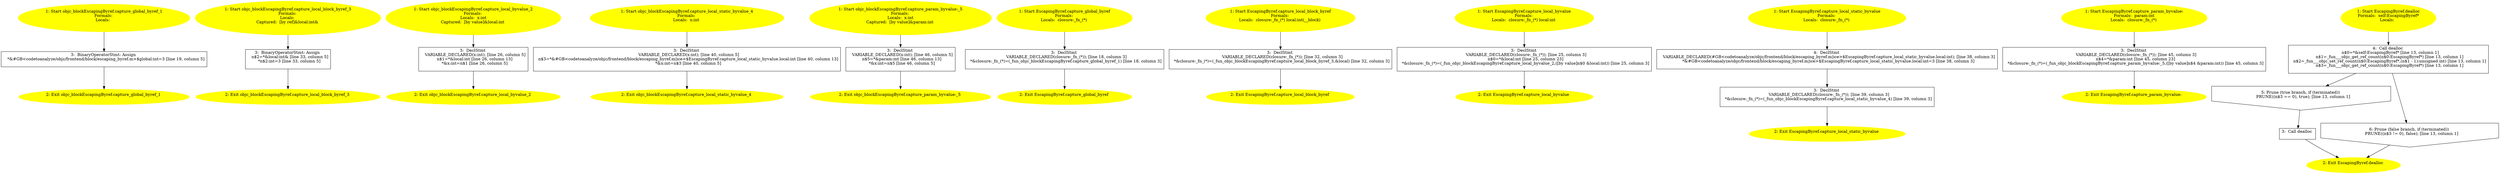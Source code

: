 /* @generated */
digraph cfg {
"objc_blockEscapingByref.capture_global_byref_1.71c6ece6ee30cbceb6bb1ac4222fc774_1" [label="1: Start objc_blockEscapingByref.capture_global_byref_1\nFormals: \nLocals:  \n  " color=yellow style=filled]
	

	 "objc_blockEscapingByref.capture_global_byref_1.71c6ece6ee30cbceb6bb1ac4222fc774_1" -> "objc_blockEscapingByref.capture_global_byref_1.71c6ece6ee30cbceb6bb1ac4222fc774_3" ;
"objc_blockEscapingByref.capture_global_byref_1.71c6ece6ee30cbceb6bb1ac4222fc774_2" [label="2: Exit objc_blockEscapingByref.capture_global_byref_1 \n  " color=yellow style=filled]
	

"objc_blockEscapingByref.capture_global_byref_1.71c6ece6ee30cbceb6bb1ac4222fc774_3" [label="3:  BinaryOperatorStmt: Assign \n   *&#GB<codetoanalyze/objc/frontend/block/escaping_byref.m>$global:int=3 [line 19, column 5]\n " shape="box"]
	

	 "objc_blockEscapingByref.capture_global_byref_1.71c6ece6ee30cbceb6bb1ac4222fc774_3" -> "objc_blockEscapingByref.capture_global_byref_1.71c6ece6ee30cbceb6bb1ac4222fc774_2" ;
"objc_blockEscapingByref.capture_local_block_byref_3.e3584f1ccd5f005a0c753b9bf434cd37_1" [label="1: Start objc_blockEscapingByref.capture_local_block_byref_3\nFormals: \nLocals: \nCaptured:  [by ref]&local:int& \n  " color=yellow style=filled]
	

	 "objc_blockEscapingByref.capture_local_block_byref_3.e3584f1ccd5f005a0c753b9bf434cd37_1" -> "objc_blockEscapingByref.capture_local_block_byref_3.e3584f1ccd5f005a0c753b9bf434cd37_3" ;
"objc_blockEscapingByref.capture_local_block_byref_3.e3584f1ccd5f005a0c753b9bf434cd37_2" [label="2: Exit objc_blockEscapingByref.capture_local_block_byref_3 \n  " color=yellow style=filled]
	

"objc_blockEscapingByref.capture_local_block_byref_3.e3584f1ccd5f005a0c753b9bf434cd37_3" [label="3:  BinaryOperatorStmt: Assign \n   n$2=*&local:int& [line 33, column 5]\n  *n$2:int=3 [line 33, column 5]\n " shape="box"]
	

	 "objc_blockEscapingByref.capture_local_block_byref_3.e3584f1ccd5f005a0c753b9bf434cd37_3" -> "objc_blockEscapingByref.capture_local_block_byref_3.e3584f1ccd5f005a0c753b9bf434cd37_2" ;
"objc_blockEscapingByref.capture_local_byvalue_2.f19e514fa65b29c94c8ca5dfb300d895_1" [label="1: Start objc_blockEscapingByref.capture_local_byvalue_2\nFormals: \nLocals:  x:int\nCaptured:  [by value]&local:int \n  " color=yellow style=filled]
	

	 "objc_blockEscapingByref.capture_local_byvalue_2.f19e514fa65b29c94c8ca5dfb300d895_1" -> "objc_blockEscapingByref.capture_local_byvalue_2.f19e514fa65b29c94c8ca5dfb300d895_3" ;
"objc_blockEscapingByref.capture_local_byvalue_2.f19e514fa65b29c94c8ca5dfb300d895_2" [label="2: Exit objc_blockEscapingByref.capture_local_byvalue_2 \n  " color=yellow style=filled]
	

"objc_blockEscapingByref.capture_local_byvalue_2.f19e514fa65b29c94c8ca5dfb300d895_3" [label="3:  DeclStmt \n   VARIABLE_DECLARED(x:int); [line 26, column 5]\n  n$1=*&local:int [line 26, column 13]\n  *&x:int=n$1 [line 26, column 5]\n " shape="box"]
	

	 "objc_blockEscapingByref.capture_local_byvalue_2.f19e514fa65b29c94c8ca5dfb300d895_3" -> "objc_blockEscapingByref.capture_local_byvalue_2.f19e514fa65b29c94c8ca5dfb300d895_2" ;
"objc_blockEscapingByref.capture_local_static_byvalue_4.c3f6724a818e1f8b6ce2010807ddaa98_1" [label="1: Start objc_blockEscapingByref.capture_local_static_byvalue_4\nFormals: \nLocals:  x:int \n  " color=yellow style=filled]
	

	 "objc_blockEscapingByref.capture_local_static_byvalue_4.c3f6724a818e1f8b6ce2010807ddaa98_1" -> "objc_blockEscapingByref.capture_local_static_byvalue_4.c3f6724a818e1f8b6ce2010807ddaa98_3" ;
"objc_blockEscapingByref.capture_local_static_byvalue_4.c3f6724a818e1f8b6ce2010807ddaa98_2" [label="2: Exit objc_blockEscapingByref.capture_local_static_byvalue_4 \n  " color=yellow style=filled]
	

"objc_blockEscapingByref.capture_local_static_byvalue_4.c3f6724a818e1f8b6ce2010807ddaa98_3" [label="3:  DeclStmt \n   VARIABLE_DECLARED(x:int); [line 40, column 5]\n  n$3=*&#GB<codetoanalyze/objc/frontend/block/escaping_byref.m|ice>$EscapingByref.capture_local_static_byvalue.local:int [line 40, column 13]\n  *&x:int=n$3 [line 40, column 5]\n " shape="box"]
	

	 "objc_blockEscapingByref.capture_local_static_byvalue_4.c3f6724a818e1f8b6ce2010807ddaa98_3" -> "objc_blockEscapingByref.capture_local_static_byvalue_4.c3f6724a818e1f8b6ce2010807ddaa98_2" ;
"objc_blockEscapingByref.capture_param_byvalue:_5.f5bb82a8a518c0c4d631c0f262866fb5_1" [label="1: Start objc_blockEscapingByref.capture_param_byvalue:_5\nFormals: \nLocals:  x:int\nCaptured:  [by value]&param:int \n  " color=yellow style=filled]
	

	 "objc_blockEscapingByref.capture_param_byvalue:_5.f5bb82a8a518c0c4d631c0f262866fb5_1" -> "objc_blockEscapingByref.capture_param_byvalue:_5.f5bb82a8a518c0c4d631c0f262866fb5_3" ;
"objc_blockEscapingByref.capture_param_byvalue:_5.f5bb82a8a518c0c4d631c0f262866fb5_2" [label="2: Exit objc_blockEscapingByref.capture_param_byvalue:_5 \n  " color=yellow style=filled]
	

"objc_blockEscapingByref.capture_param_byvalue:_5.f5bb82a8a518c0c4d631c0f262866fb5_3" [label="3:  DeclStmt \n   VARIABLE_DECLARED(x:int); [line 46, column 5]\n  n$5=*&param:int [line 46, column 13]\n  *&x:int=n$5 [line 46, column 5]\n " shape="box"]
	

	 "objc_blockEscapingByref.capture_param_byvalue:_5.f5bb82a8a518c0c4d631c0f262866fb5_3" -> "objc_blockEscapingByref.capture_param_byvalue:_5.f5bb82a8a518c0c4d631c0f262866fb5_2" ;
"capture_global_byref#EscapingByref#class.d5798002ff336b6db40d170c64f79dfa_1" [label="1: Start EscapingByref.capture_global_byref\nFormals: \nLocals:  closure:_fn_(*) \n  " color=yellow style=filled]
	

	 "capture_global_byref#EscapingByref#class.d5798002ff336b6db40d170c64f79dfa_1" -> "capture_global_byref#EscapingByref#class.d5798002ff336b6db40d170c64f79dfa_3" ;
"capture_global_byref#EscapingByref#class.d5798002ff336b6db40d170c64f79dfa_2" [label="2: Exit EscapingByref.capture_global_byref \n  " color=yellow style=filled]
	

"capture_global_byref#EscapingByref#class.d5798002ff336b6db40d170c64f79dfa_3" [label="3:  DeclStmt \n   VARIABLE_DECLARED(closure:_fn_(*)); [line 18, column 3]\n  *&closure:_fn_(*)=(_fun_objc_blockEscapingByref.capture_global_byref_1) [line 18, column 3]\n " shape="box"]
	

	 "capture_global_byref#EscapingByref#class.d5798002ff336b6db40d170c64f79dfa_3" -> "capture_global_byref#EscapingByref#class.d5798002ff336b6db40d170c64f79dfa_2" ;
"capture_local_block_byref#EscapingByref#class.6666a6c7666ee99b965268341dfff1ed_1" [label="1: Start EscapingByref.capture_local_block_byref\nFormals: \nLocals:  closure:_fn_(*) local:int(__block) \n  " color=yellow style=filled]
	

	 "capture_local_block_byref#EscapingByref#class.6666a6c7666ee99b965268341dfff1ed_1" -> "capture_local_block_byref#EscapingByref#class.6666a6c7666ee99b965268341dfff1ed_3" ;
"capture_local_block_byref#EscapingByref#class.6666a6c7666ee99b965268341dfff1ed_2" [label="2: Exit EscapingByref.capture_local_block_byref \n  " color=yellow style=filled]
	

"capture_local_block_byref#EscapingByref#class.6666a6c7666ee99b965268341dfff1ed_3" [label="3:  DeclStmt \n   VARIABLE_DECLARED(closure:_fn_(*)); [line 32, column 3]\n  *&closure:_fn_(*)=(_fun_objc_blockEscapingByref.capture_local_block_byref_3,&local) [line 32, column 3]\n " shape="box"]
	

	 "capture_local_block_byref#EscapingByref#class.6666a6c7666ee99b965268341dfff1ed_3" -> "capture_local_block_byref#EscapingByref#class.6666a6c7666ee99b965268341dfff1ed_2" ;
"capture_local_byvalue#EscapingByref#class.1125724b2218b1f9ed9626a91a882cd6_1" [label="1: Start EscapingByref.capture_local_byvalue\nFormals: \nLocals:  closure:_fn_(*) local:int \n  " color=yellow style=filled]
	

	 "capture_local_byvalue#EscapingByref#class.1125724b2218b1f9ed9626a91a882cd6_1" -> "capture_local_byvalue#EscapingByref#class.1125724b2218b1f9ed9626a91a882cd6_3" ;
"capture_local_byvalue#EscapingByref#class.1125724b2218b1f9ed9626a91a882cd6_2" [label="2: Exit EscapingByref.capture_local_byvalue \n  " color=yellow style=filled]
	

"capture_local_byvalue#EscapingByref#class.1125724b2218b1f9ed9626a91a882cd6_3" [label="3:  DeclStmt \n   VARIABLE_DECLARED(closure:_fn_(*)); [line 25, column 3]\n  n$0=*&local:int [line 25, column 23]\n  *&closure:_fn_(*)=(_fun_objc_blockEscapingByref.capture_local_byvalue_2,([by value]n$0 &local:int)) [line 25, column 3]\n " shape="box"]
	

	 "capture_local_byvalue#EscapingByref#class.1125724b2218b1f9ed9626a91a882cd6_3" -> "capture_local_byvalue#EscapingByref#class.1125724b2218b1f9ed9626a91a882cd6_2" ;
"capture_local_static_byvalue#EscapingByref#class.62aaa1df15079c55c89f40cca7b36f49_1" [label="1: Start EscapingByref.capture_local_static_byvalue\nFormals: \nLocals:  closure:_fn_(*) \n  " color=yellow style=filled]
	

	 "capture_local_static_byvalue#EscapingByref#class.62aaa1df15079c55c89f40cca7b36f49_1" -> "capture_local_static_byvalue#EscapingByref#class.62aaa1df15079c55c89f40cca7b36f49_4" ;
"capture_local_static_byvalue#EscapingByref#class.62aaa1df15079c55c89f40cca7b36f49_2" [label="2: Exit EscapingByref.capture_local_static_byvalue \n  " color=yellow style=filled]
	

"capture_local_static_byvalue#EscapingByref#class.62aaa1df15079c55c89f40cca7b36f49_3" [label="3:  DeclStmt \n   VARIABLE_DECLARED(closure:_fn_(*)); [line 39, column 3]\n  *&closure:_fn_(*)=(_fun_objc_blockEscapingByref.capture_local_static_byvalue_4) [line 39, column 3]\n " shape="box"]
	

	 "capture_local_static_byvalue#EscapingByref#class.62aaa1df15079c55c89f40cca7b36f49_3" -> "capture_local_static_byvalue#EscapingByref#class.62aaa1df15079c55c89f40cca7b36f49_2" ;
"capture_local_static_byvalue#EscapingByref#class.62aaa1df15079c55c89f40cca7b36f49_4" [label="4:  DeclStmt \n   VARIABLE_DECLARED(#GB<codetoanalyze/objc/frontend/block/escaping_byref.m|ice>$EscapingByref.capture_local_static_byvalue.local:int); [line 38, column 3]\n  *&#GB<codetoanalyze/objc/frontend/block/escaping_byref.m|ice>$EscapingByref.capture_local_static_byvalue.local:int=3 [line 38, column 3]\n " shape="box"]
	

	 "capture_local_static_byvalue#EscapingByref#class.62aaa1df15079c55c89f40cca7b36f49_4" -> "capture_local_static_byvalue#EscapingByref#class.62aaa1df15079c55c89f40cca7b36f49_3" ;
"capture_param_byvalue:#EscapingByref#class.53132577f6f77d4aff66fe10ebd3eee9_1" [label="1: Start EscapingByref.capture_param_byvalue:\nFormals:  param:int\nLocals:  closure:_fn_(*) \n  " color=yellow style=filled]
	

	 "capture_param_byvalue:#EscapingByref#class.53132577f6f77d4aff66fe10ebd3eee9_1" -> "capture_param_byvalue:#EscapingByref#class.53132577f6f77d4aff66fe10ebd3eee9_3" ;
"capture_param_byvalue:#EscapingByref#class.53132577f6f77d4aff66fe10ebd3eee9_2" [label="2: Exit EscapingByref.capture_param_byvalue: \n  " color=yellow style=filled]
	

"capture_param_byvalue:#EscapingByref#class.53132577f6f77d4aff66fe10ebd3eee9_3" [label="3:  DeclStmt \n   VARIABLE_DECLARED(closure:_fn_(*)); [line 45, column 3]\n  n$4=*&param:int [line 45, column 23]\n  *&closure:_fn_(*)=(_fun_objc_blockEscapingByref.capture_param_byvalue:_5,([by value]n$4 &param:int)) [line 45, column 3]\n " shape="box"]
	

	 "capture_param_byvalue:#EscapingByref#class.53132577f6f77d4aff66fe10ebd3eee9_3" -> "capture_param_byvalue:#EscapingByref#class.53132577f6f77d4aff66fe10ebd3eee9_2" ;
"dealloc#EscapingByref#instance.40517e59a0de2ec4636441123541bfef_1" [label="1: Start EscapingByref.dealloc\nFormals:  self:EscapingByref*\nLocals:  \n  " color=yellow style=filled]
	

	 "dealloc#EscapingByref#instance.40517e59a0de2ec4636441123541bfef_1" -> "dealloc#EscapingByref#instance.40517e59a0de2ec4636441123541bfef_4" ;
"dealloc#EscapingByref#instance.40517e59a0de2ec4636441123541bfef_2" [label="2: Exit EscapingByref.dealloc \n  " color=yellow style=filled]
	

"dealloc#EscapingByref#instance.40517e59a0de2ec4636441123541bfef_3" [label="3:  Call dealloc \n  " shape="box"]
	

	 "dealloc#EscapingByref#instance.40517e59a0de2ec4636441123541bfef_3" -> "dealloc#EscapingByref#instance.40517e59a0de2ec4636441123541bfef_2" ;
"dealloc#EscapingByref#instance.40517e59a0de2ec4636441123541bfef_4" [label="4:  Call dealloc \n   n$0=*&self:EscapingByref* [line 13, column 1]\n  n$1=_fun___objc_get_ref_count(n$0:EscapingByref*) [line 13, column 1]\n  n$2=_fun___objc_set_ref_count(n$0:EscapingByref*,(n$1 - 1):unsigned int) [line 13, column 1]\n  n$3=_fun___objc_get_ref_count(n$0:EscapingByref*) [line 13, column 1]\n " shape="box"]
	

	 "dealloc#EscapingByref#instance.40517e59a0de2ec4636441123541bfef_4" -> "dealloc#EscapingByref#instance.40517e59a0de2ec4636441123541bfef_5" ;
	 "dealloc#EscapingByref#instance.40517e59a0de2ec4636441123541bfef_4" -> "dealloc#EscapingByref#instance.40517e59a0de2ec4636441123541bfef_6" ;
"dealloc#EscapingByref#instance.40517e59a0de2ec4636441123541bfef_5" [label="5: Prune (true branch, if (terminated)) \n   PRUNE((n$3 == 0), true); [line 13, column 1]\n " shape="invhouse"]
	

	 "dealloc#EscapingByref#instance.40517e59a0de2ec4636441123541bfef_5" -> "dealloc#EscapingByref#instance.40517e59a0de2ec4636441123541bfef_3" ;
"dealloc#EscapingByref#instance.40517e59a0de2ec4636441123541bfef_6" [label="6: Prune (false branch, if (terminated)) \n   PRUNE((n$3 != 0), false); [line 13, column 1]\n " shape="invhouse"]
	

	 "dealloc#EscapingByref#instance.40517e59a0de2ec4636441123541bfef_6" -> "dealloc#EscapingByref#instance.40517e59a0de2ec4636441123541bfef_2" ;
}
